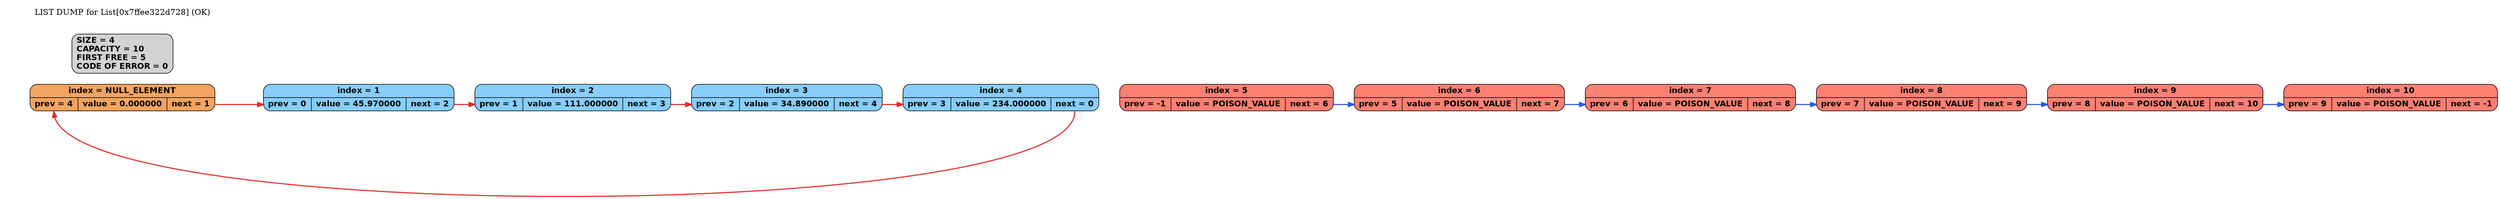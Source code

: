 digraph G
{
	graph [dpi = 300];
	rankdir = LR;
	"Nod_0" [shape = "record", style = "rounded, filled", fontname = "Helvetica-Bold", fillcolor = "#F4A460",
		   label = "index = NULL_ELEMENT | {<prev> prev = 4 |value = 0.000000 | <next> next = 1}"]
	"Nod_1" [shape = "record", style = "rounded, filled", fontname = "Helvetica-Bold", fillcolor = "#87CEFA",
		   label = "index = 1 | {<prev> prev = 0|value = 45.970000 | <next> next = 2}"]
	"Nod_2" [shape = "record", style = "rounded, filled", fontname = "Helvetica-Bold", fillcolor = "#87CEFA",
		   label = "index = 2 | {<prev> prev = 1|value = 111.000000 | <next> next = 3}"]
	"Nod_3" [shape = "record", style = "rounded, filled", fontname = "Helvetica-Bold", fillcolor = "#87CEFA",
		   label = "index = 3 | {<prev> prev = 2|value = 34.890000 | <next> next = 4}"]
	"Nod_4" [shape = "record", style = "rounded, filled", fontname = "Helvetica-Bold", fillcolor = "#87CEFA",
		   label = "index = 4 | {<prev> prev = 3|value = 234.000000 | <next> next = 0}"]
	"Nod_5" [shape = "record", style = "rounded, filled", fontname = "Helvetica-Bold", fillcolor = "#FA8072",
		   label = "index = 5 | {<prev> prev = -1|value = POISON_VALUE | <next> next = 6}"]
	"Nod_6" [shape = "record", style = "rounded, filled", fontname = "Helvetica-Bold", fillcolor = "#FA8072",
		   label = "index = 6 | {<prev> prev = 5|value = POISON_VALUE | <next> next = 7}"]
	"Nod_7" [shape = "record", style = "rounded, filled", fontname = "Helvetica-Bold", fillcolor = "#FA8072",
		   label = "index = 7 | {<prev> prev = 6|value = POISON_VALUE | <next> next = 8}"]
	"Nod_8" [shape = "record", style = "rounded, filled", fontname = "Helvetica-Bold", fillcolor = "#FA8072",
		   label = "index = 8 | {<prev> prev = 7|value = POISON_VALUE | <next> next = 9}"]
	"Nod_9" [shape = "record", style = "rounded, filled", fontname = "Helvetica-Bold", fillcolor = "#FA8072",
		   label = "index = 9 | {<prev> prev = 8|value = POISON_VALUE | <next> next = 10}"]
	"Nod_10" [shape = "record", style = "rounded, filled", fontname = "Helvetica-Bold", fillcolor = "#FA8072",
		   label = "index = 10 | {<prev> prev = 9|value = POISON_VALUE | <next> next = -1}"]
	"LIST_INFO" [shape = "record", style = "rounded, filled", fontname = "Helvetica-Bold"
				 label = "SIZE = 4\lCAPACITY = 10\lFIRST FREE = 5\lCODE OF ERROR = 0"]
	"LIST DUMP for List[0x7ffee322d728] (OK)"[color = "white"]		"Nod_0"->"Nod_1"[style = "invis", weight=1000]
	"Nod_1"->"Nod_2"[style = "invis", weight=1000]
	"Nod_2"->"Nod_3"[style = "invis", weight=1000]
	"Nod_3"->"Nod_4"[style = "invis", weight=1000]
	"Nod_4"->"Nod_5"[style = "invis", weight=1000]
	"Nod_5"->"Nod_6"[style = "invis", weight=1000]
	"Nod_6"->"Nod_7"[style = "invis", weight=1000]
	"Nod_7"->"Nod_8"[style = "invis", weight=1000]
	"Nod_8"->"Nod_9"[style = "invis", weight=1000]
	"Nod_9"->"Nod_10"[style = "invis", weight=1000]
	"Nod_1":next -> "Nod_2":prev[style = "bold", color = "#df1b1bdf"]
	"Nod_2":next -> "Nod_3":prev[style = "bold", color = "#df1b1bdf"]
	"Nod_3":next -> "Nod_4":prev[style = "bold", color = "#df1b1bdf"]
	"Nod_4":next -> "Nod_0":prev[style = "bold", color = "#df1b1bdf"]
	"Nod_0":next -> "Nod_1":prev[style = "bold", color = "#df1b1bdf"]
	"Nod_5":next -> "Nod_6":prev[style = "bold", color = "#1b4cdfe0"]
	"Nod_6":next -> "Nod_7":prev[style = "bold", color = "#1b4cdfe0"]
	"Nod_7":next -> "Nod_8":prev[style = "bold", color = "#1b4cdfe0"]
	"Nod_8":next -> "Nod_9":prev[style = "bold", color = "#1b4cdfe0"]
	"Nod_9":next -> "Nod_10":prev[style = "bold", color = "#1b4cdfe0"]

}